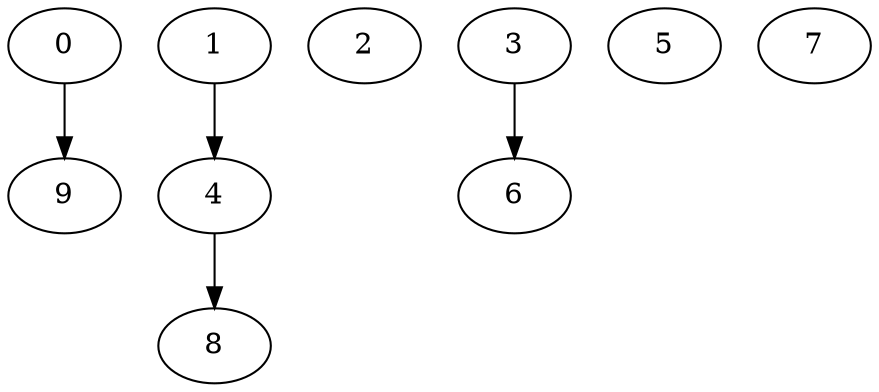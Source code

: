 digraph "Random_Nodes_10_Density_0.40_CCR_10.00_WeightType_Random" {
	0	 [Weight=7];
	9	 [Weight=10];
	0 -> 9	 [Weight=177];
	1	 [Weight=2];
	4	 [Weight=3];
	1 -> 4	 [Weight=177];
	2	 [Weight=6];
	3	 [Weight=6];
	6	 [Weight=10];
	3 -> 6	 [Weight=138];
	8	 [Weight=5];
	4 -> 8	 [Weight=118];
	5	 [Weight=9];
	7	 [Weight=3];
}
